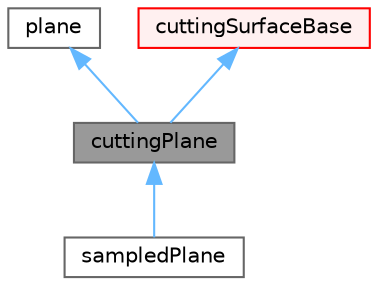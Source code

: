 digraph "cuttingPlane"
{
 // LATEX_PDF_SIZE
  bgcolor="transparent";
  edge [fontname=Helvetica,fontsize=10,labelfontname=Helvetica,labelfontsize=10];
  node [fontname=Helvetica,fontsize=10,shape=box,height=0.2,width=0.4];
  Node1 [id="Node000001",label="cuttingPlane",height=0.2,width=0.4,color="gray40", fillcolor="grey60", style="filled", fontcolor="black",tooltip="Constructs cutting plane through a mesh."];
  Node2 -> Node1 [id="edge1_Node000001_Node000002",dir="back",color="steelblue1",style="solid",tooltip=" "];
  Node2 [id="Node000002",label="plane",height=0.2,width=0.4,color="gray40", fillcolor="white", style="filled",URL="$classFoam_1_1plane.html",tooltip="Geometric class that creates a 3D plane and can return the intersection point between a line and the ..."];
  Node3 -> Node1 [id="edge2_Node000001_Node000003",dir="back",color="steelblue1",style="solid",tooltip=" "];
  Node3 [id="Node000003",label="cuttingSurfaceBase",height=0.2,width=0.4,color="red", fillcolor="#FFF0F0", style="filled",URL="$classFoam_1_1cuttingSurfaceBase.html",tooltip="Base for creating a MeshedSurface by performing some type of cell cutting/intersection."];
  Node1 -> Node16 [id="edge3_Node000001_Node000016",dir="back",color="steelblue1",style="solid",tooltip=" "];
  Node16 [id="Node000016",label="sampledPlane",height=0.2,width=0.4,color="gray40", fillcolor="white", style="filled",URL="$classFoam_1_1sampledPlane.html",tooltip="A sampledSurface defined by a plane which cuts the mesh using the cuttingPlane alorithm...."];
}
